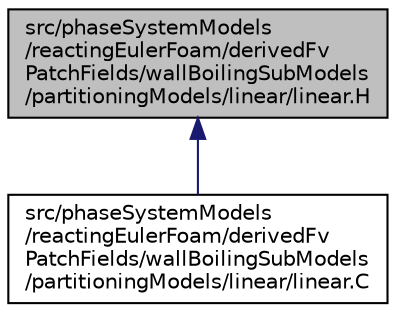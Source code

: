 digraph "src/phaseSystemModels/reactingEulerFoam/derivedFvPatchFields/wallBoilingSubModels/partitioningModels/linear/linear.H"
{
  bgcolor="transparent";
  edge [fontname="Helvetica",fontsize="10",labelfontname="Helvetica",labelfontsize="10"];
  node [fontname="Helvetica",fontsize="10",shape=record];
  Node1 [label="src/phaseSystemModels\l/reactingEulerFoam/derivedFv\lPatchFields/wallBoilingSubModels\l/partitioningModels/linear/linear.H",height=0.2,width=0.4,color="black", fillcolor="grey75", style="filled" fontcolor="black"];
  Node1 -> Node2 [dir="back",color="midnightblue",fontsize="10",style="solid",fontname="Helvetica"];
  Node2 [label="src/phaseSystemModels\l/reactingEulerFoam/derivedFv\lPatchFields/wallBoilingSubModels\l/partitioningModels/linear/linear.C",height=0.2,width=0.4,color="black",URL="$src_2phaseSystemModels_2reactingEulerFoam_2derivedFvPatchFields_2wallBoilingSubModels_2partitioningModels_2linear_2linear_8C.html"];
}
